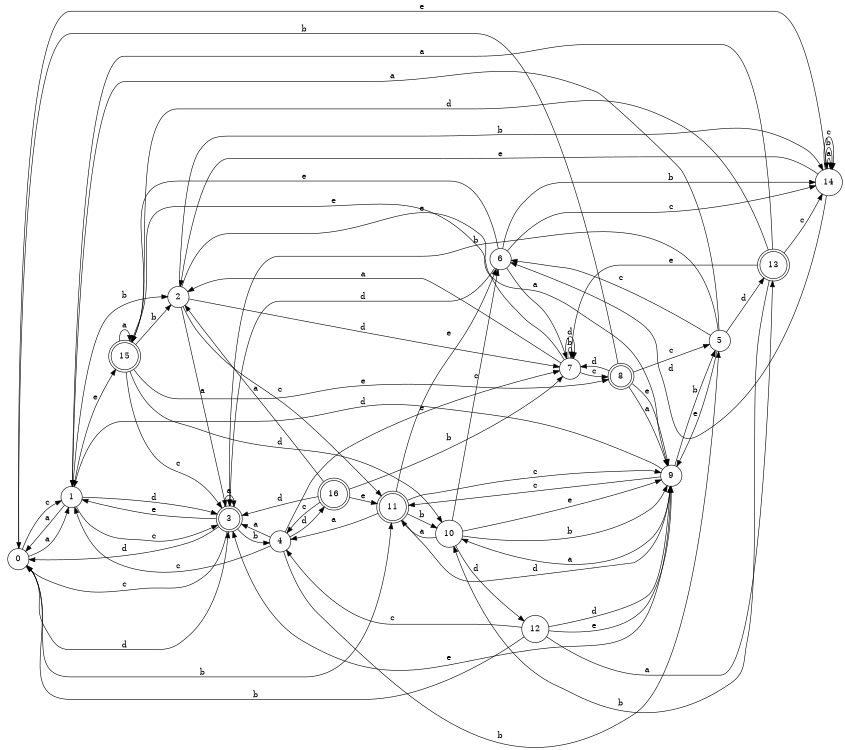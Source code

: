digraph n14_4 {
__start0 [label="" shape="none"];

rankdir=LR;
size="8,5";

s0 [style="filled", color="black", fillcolor="white" shape="circle", label="0"];
s1 [style="filled", color="black", fillcolor="white" shape="circle", label="1"];
s2 [style="filled", color="black", fillcolor="white" shape="circle", label="2"];
s3 [style="rounded,filled", color="black", fillcolor="white" shape="doublecircle", label="3"];
s4 [style="filled", color="black", fillcolor="white" shape="circle", label="4"];
s5 [style="filled", color="black", fillcolor="white" shape="circle", label="5"];
s6 [style="filled", color="black", fillcolor="white" shape="circle", label="6"];
s7 [style="filled", color="black", fillcolor="white" shape="circle", label="7"];
s8 [style="rounded,filled", color="black", fillcolor="white" shape="doublecircle", label="8"];
s9 [style="filled", color="black", fillcolor="white" shape="circle", label="9"];
s10 [style="filled", color="black", fillcolor="white" shape="circle", label="10"];
s11 [style="rounded,filled", color="black", fillcolor="white" shape="doublecircle", label="11"];
s12 [style="filled", color="black", fillcolor="white" shape="circle", label="12"];
s13 [style="rounded,filled", color="black", fillcolor="white" shape="doublecircle", label="13"];
s14 [style="filled", color="black", fillcolor="white" shape="circle", label="14"];
s15 [style="rounded,filled", color="black", fillcolor="white" shape="doublecircle", label="15"];
s16 [style="rounded,filled", color="black", fillcolor="white" shape="doublecircle", label="16"];
s0 -> s1 [label="a"];
s0 -> s11 [label="b"];
s0 -> s1 [label="c"];
s0 -> s3 [label="d"];
s0 -> s14 [label="e"];
s1 -> s0 [label="a"];
s1 -> s2 [label="b"];
s1 -> s3 [label="c"];
s1 -> s3 [label="d"];
s1 -> s15 [label="e"];
s2 -> s3 [label="a"];
s2 -> s14 [label="b"];
s2 -> s11 [label="c"];
s2 -> s7 [label="d"];
s2 -> s9 [label="e"];
s3 -> s3 [label="a"];
s3 -> s4 [label="b"];
s3 -> s0 [label="c"];
s3 -> s0 [label="d"];
s3 -> s1 [label="e"];
s4 -> s3 [label="a"];
s4 -> s5 [label="b"];
s4 -> s1 [label="c"];
s4 -> s16 [label="d"];
s4 -> s7 [label="e"];
s5 -> s1 [label="a"];
s5 -> s3 [label="b"];
s5 -> s6 [label="c"];
s5 -> s13 [label="d"];
s5 -> s9 [label="e"];
s6 -> s7 [label="a"];
s6 -> s14 [label="b"];
s6 -> s14 [label="c"];
s6 -> s3 [label="d"];
s6 -> s15 [label="e"];
s7 -> s2 [label="a"];
s7 -> s7 [label="b"];
s7 -> s8 [label="c"];
s7 -> s7 [label="d"];
s7 -> s15 [label="e"];
s8 -> s9 [label="a"];
s8 -> s0 [label="b"];
s8 -> s5 [label="c"];
s8 -> s7 [label="d"];
s8 -> s9 [label="e"];
s9 -> s10 [label="a"];
s9 -> s5 [label="b"];
s9 -> s11 [label="c"];
s9 -> s1 [label="d"];
s9 -> s3 [label="e"];
s10 -> s11 [label="a"];
s10 -> s9 [label="b"];
s10 -> s6 [label="c"];
s10 -> s12 [label="d"];
s10 -> s9 [label="e"];
s11 -> s4 [label="a"];
s11 -> s10 [label="b"];
s11 -> s9 [label="c"];
s11 -> s9 [label="d"];
s11 -> s6 [label="e"];
s12 -> s13 [label="a"];
s12 -> s0 [label="b"];
s12 -> s4 [label="c"];
s12 -> s9 [label="d"];
s12 -> s9 [label="e"];
s13 -> s1 [label="a"];
s13 -> s10 [label="b"];
s13 -> s14 [label="c"];
s13 -> s15 [label="d"];
s13 -> s7 [label="e"];
s14 -> s14 [label="a"];
s14 -> s14 [label="b"];
s14 -> s14 [label="c"];
s14 -> s6 [label="d"];
s14 -> s2 [label="e"];
s15 -> s15 [label="a"];
s15 -> s2 [label="b"];
s15 -> s3 [label="c"];
s15 -> s10 [label="d"];
s15 -> s8 [label="e"];
s16 -> s2 [label="a"];
s16 -> s7 [label="b"];
s16 -> s4 [label="c"];
s16 -> s3 [label="d"];
s16 -> s11 [label="e"];

}